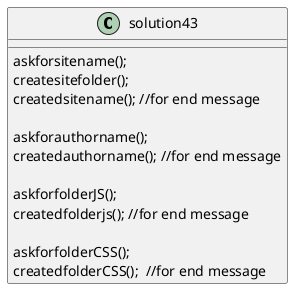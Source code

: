@startuml
'https://plantuml.com/class-diagram

class solution43{

askforsitename();
createsitefolder();
createdsitename(); //for end message

askforauthorname();
createdauthorname(); //for end message

askforfolderJS();
createdfolderjs(); //for end message

askforfolderCSS();
createdfolderCSS();  //for end message



}

@enduml